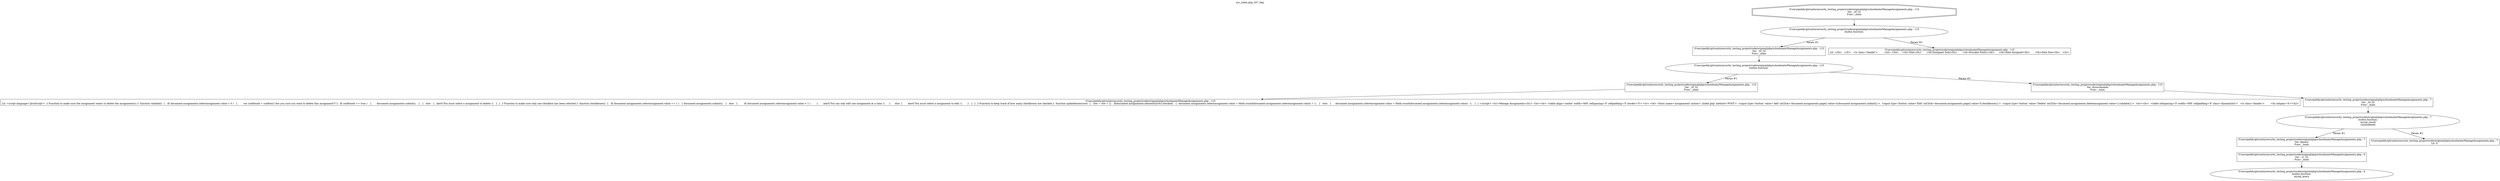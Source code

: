 digraph cfg {
  label="xss_index.php_207_dep";
  labelloc=t;
  n1 [shape=doubleoctagon, label="/Users/peddy/git/unitn/security_testing_project/code/original/php/schoolmate/ManageAssignments.php : 115\nVar: _t0_32\nFunc: _main\n"];
  n2 [shape=ellipse, label="/Users/peddy/git/unitn/security_testing_project/code/original/php/schoolmate/ManageAssignments.php : 115\nbuiltin function:\n.\n"];
  n3 [shape=box, label="/Users/peddy/git/unitn/security_testing_project/code/original/php/schoolmate/ManageAssignments.php : 115\nVar: _t0_32\nFunc: _main\n"];
  n4 [shape=ellipse, label="/Users/peddy/git/unitn/security_testing_project/code/original/php/schoolmate/ManageAssignments.php : 115\nbuiltin function:\n.\n"];
  n5 [shape=box, label="/Users/peddy/git/unitn/security_testing_project/code/original/php/schoolmate/ManageAssignments.php : 115\nVar: _t0_32\nFunc: _main\n"];
  n6 [shape=box, label="/Users/peddy/git/unitn/security_testing_project/code/original/php/schoolmate/ManageAssignments.php : 115\nLit: <script language='JavaScript'>  // Function to make sure the assignment wants to delete the assignment(s) //  function validate()  {   if( document.assignments.selectassignment.value > 0 )   {	var confirmed = confirm(\\\"Are you sure you want to delete this assignment?\\\");	if( confirmed == true )	{	 document.assignments.submit();	}   }   else   {	alert('You must select a assignment to delete.');   }  }  // Function to make sure only one checkbox has been selected //  function checkboxes()  {   if( document.assignments.selectassignment.value == 1 )   {	document.assignments.submit();   }   else   {	if( document.assignments.selectassignment.value > 1 )	{	 alert('You can only edit one assignment at a time.');	}	else	{	 alert('You must select a assignment to edit.');	}   }  }  // Function to keep track of how many checkboxes are checked //  function updateboxes(row)  {   row = row + 2;   if(document.assignments.elements[row].checked)   {	document.assignments.selectassignment.value = Math.round(document.assignments.selectassignment.value) + 1;   }   else   {	document.assignments.selectassignment.value = Math.round(document.assignments.selectassignment.value) - 1;   }  } </script> <h1>Manage Assignments</h1> <br><br> <table align='center' width='600' cellspacing='0' cellpadding='0' border='0'> <tr> <td> <form name='assignments' action='./index.php' method='POST'>  <input type='button' value='Add' onClick='document.assignments.page2.value=4;document.assignments.submit();'>  <input type='button' value='Edit' onClick='document.assignments.page2.value=5;checkboxes();'>  <input type='button' value='Delete' onClick='document.assignments.deleteassignment.value=1;validate();'>  <br><br>  <table cellspacing='0' width='600' cellpadding='8' class='dynamiclist'>   <tr class='header'>	<th colspan='6'><h2>\n"];
  n7 [shape=box, label="/Users/peddy/git/unitn/security_testing_project/code/original/php/schoolmate/ManageAssignments.php : 115\nVar: $coursename\nFunc: _main\n"];
  n8 [shape=box, label="/Users/peddy/git/unitn/security_testing_project/code/original/php/schoolmate/ManageAssignments.php : 7\nVar: _t0_32\nFunc: _main\n"];
  n9 [shape=ellipse, label="/Users/peddy/git/unitn/security_testing_project/code/original/php/schoolmate/ManageAssignments.php : 7\nbuiltin function:\nmysql_result\n(unmodeled)\n"];
  n10 [shape=box, label="/Users/peddy/git/unitn/security_testing_project/code/original/php/schoolmate/ManageAssignments.php : 7\nVar: $query\nFunc: _main\n"];
  n11 [shape=box, label="/Users/peddy/git/unitn/security_testing_project/code/original/php/schoolmate/ManageAssignments.php : 6\nVar: _t1_32\nFunc: _main\n"];
  n12 [shape=ellipse, label="/Users/peddy/git/unitn/security_testing_project/code/original/php/schoolmate/ManageAssignments.php : 6\nbuiltin function:\nmysql_query\n"];
  n13 [shape=box, label="/Users/peddy/git/unitn/security_testing_project/code/original/php/schoolmate/ManageAssignments.php : 7\nLit: 0\n"];
  n14 [shape=box, label="/Users/peddy/git/unitn/security_testing_project/code/original/php/schoolmate/ManageAssignments.php : 115\nLit: </th>   </tr>   <tr class='header'>	<td>&nbsp;</td>	<th>Title</th>	<th>Assigned Task</th>	<th>Possible Points</th>	<th>Date Assigned</th>	<th>Date Due</th>   </tr>\n"];
  n1 -> n2;
  n3 -> n4;
  n5 -> n6;
  n4 -> n5[label="Param #1"];
  n4 -> n7[label="Param #2"];
  n8 -> n9;
  n11 -> n12;
  n10 -> n11;
  n9 -> n10[label="Param #1"];
  n9 -> n13[label="Param #2"];
  n7 -> n8;
  n2 -> n3[label="Param #1"];
  n2 -> n14[label="Param #2"];
}
